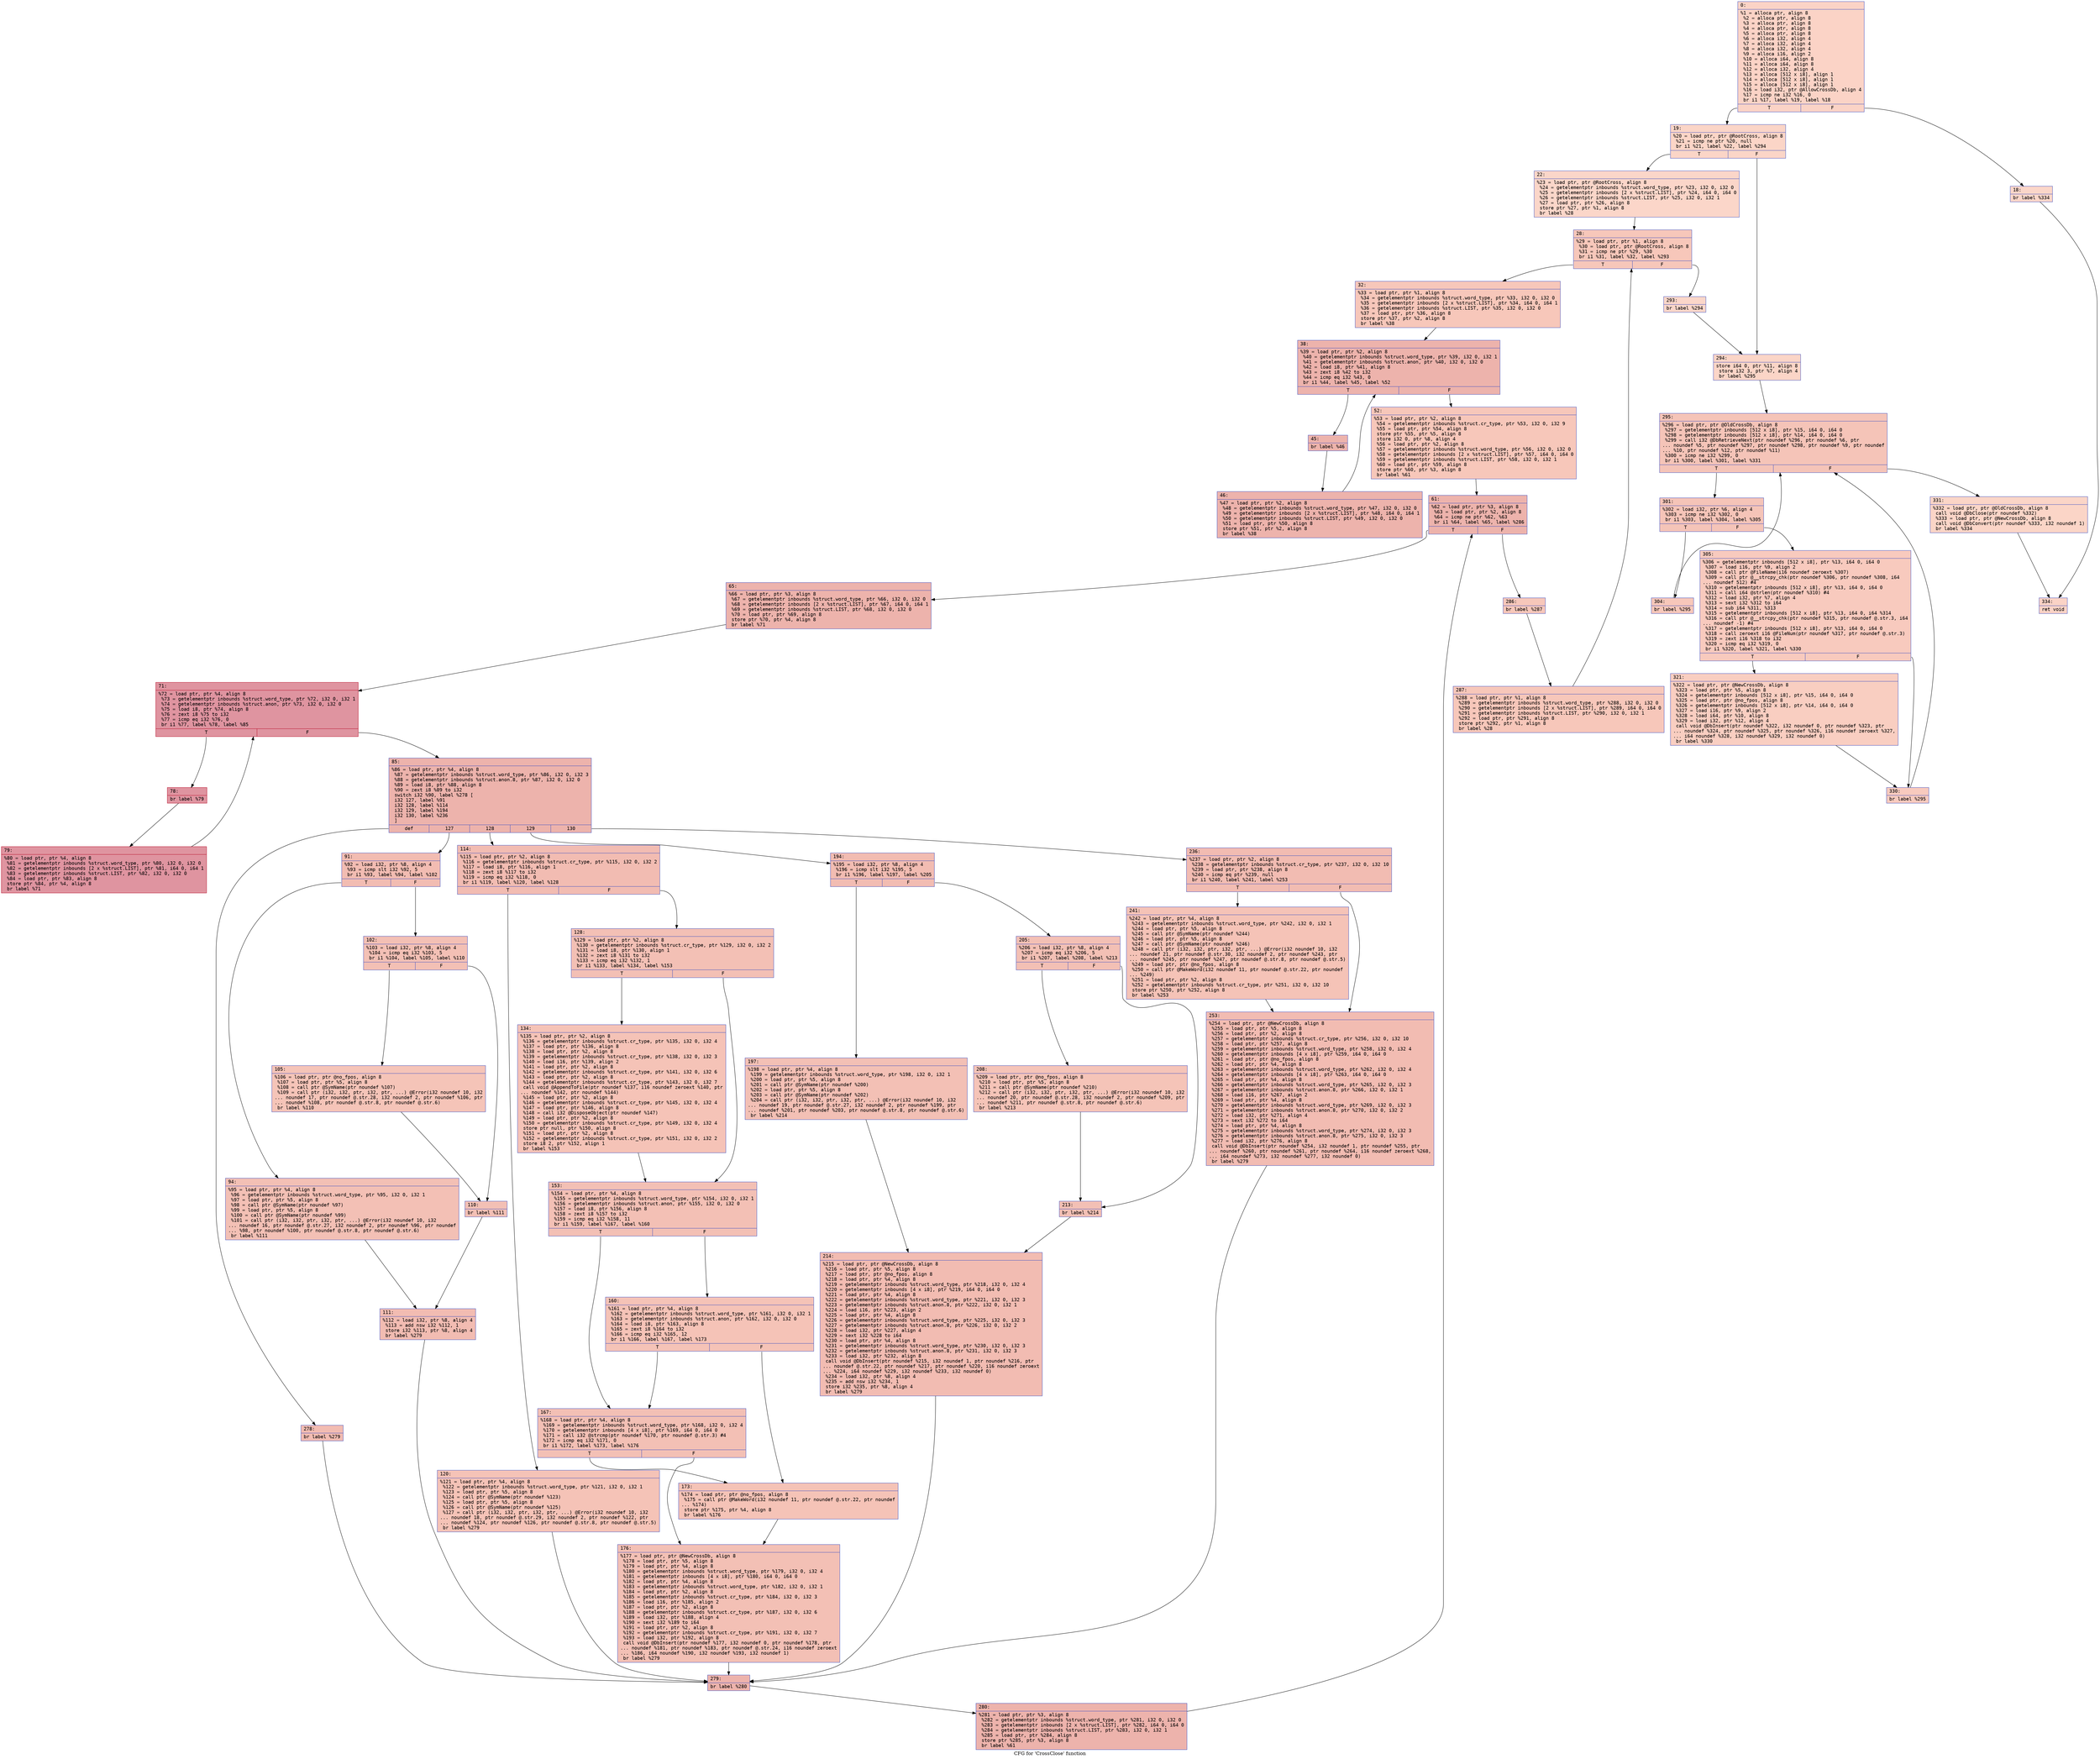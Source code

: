 digraph "CFG for 'CrossClose' function" {
	label="CFG for 'CrossClose' function";

	Node0x600001fe0b40 [shape=record,color="#3d50c3ff", style=filled, fillcolor="#f59c7d70" fontname="Courier",label="{0:\l|  %1 = alloca ptr, align 8\l  %2 = alloca ptr, align 8\l  %3 = alloca ptr, align 8\l  %4 = alloca ptr, align 8\l  %5 = alloca ptr, align 8\l  %6 = alloca i32, align 4\l  %7 = alloca i32, align 4\l  %8 = alloca i32, align 4\l  %9 = alloca i16, align 2\l  %10 = alloca i64, align 8\l  %11 = alloca i64, align 8\l  %12 = alloca i32, align 4\l  %13 = alloca [512 x i8], align 1\l  %14 = alloca [512 x i8], align 1\l  %15 = alloca [512 x i8], align 1\l  %16 = load i32, ptr @AllowCrossDb, align 4\l  %17 = icmp ne i32 %16, 0\l  br i1 %17, label %19, label %18\l|{<s0>T|<s1>F}}"];
	Node0x600001fe0b40:s0 -> Node0x600001fe1810[tooltip="0 -> 19\nProbability 62.50%" ];
	Node0x600001fe0b40:s1 -> Node0x600001fe17c0[tooltip="0 -> 18\nProbability 37.50%" ];
	Node0x600001fe17c0 [shape=record,color="#3d50c3ff", style=filled, fillcolor="#f6a38570" fontname="Courier",label="{18:\l|  br label %334\l}"];
	Node0x600001fe17c0 -> Node0x600001fe2850[tooltip="18 -> 334\nProbability 100.00%" ];
	Node0x600001fe1810 [shape=record,color="#3d50c3ff", style=filled, fillcolor="#f5a08170" fontname="Courier",label="{19:\l|  %20 = load ptr, ptr @RootCross, align 8\l  %21 = icmp ne ptr %20, null\l  br i1 %21, label %22, label %294\l|{<s0>T|<s1>F}}"];
	Node0x600001fe1810:s0 -> Node0x600001fe1860[tooltip="19 -> 22\nProbability 62.50%" ];
	Node0x600001fe1810:s1 -> Node0x600001fe25d0[tooltip="19 -> 294\nProbability 37.50%" ];
	Node0x600001fe1860 [shape=record,color="#3d50c3ff", style=filled, fillcolor="#f6a38570" fontname="Courier",label="{22:\l|  %23 = load ptr, ptr @RootCross, align 8\l  %24 = getelementptr inbounds %struct.word_type, ptr %23, i32 0, i32 0\l  %25 = getelementptr inbounds [2 x %struct.LIST], ptr %24, i64 0, i64 0\l  %26 = getelementptr inbounds %struct.LIST, ptr %25, i32 0, i32 1\l  %27 = load ptr, ptr %26, align 8\l  store ptr %27, ptr %1, align 8\l  br label %28\l}"];
	Node0x600001fe1860 -> Node0x600001fe18b0[tooltip="22 -> 28\nProbability 100.00%" ];
	Node0x600001fe18b0 [shape=record,color="#3d50c3ff", style=filled, fillcolor="#ec7f6370" fontname="Courier",label="{28:\l|  %29 = load ptr, ptr %1, align 8\l  %30 = load ptr, ptr @RootCross, align 8\l  %31 = icmp ne ptr %29, %30\l  br i1 %31, label %32, label %293\l|{<s0>T|<s1>F}}"];
	Node0x600001fe18b0:s0 -> Node0x600001fe1900[tooltip="28 -> 32\nProbability 96.88%" ];
	Node0x600001fe18b0:s1 -> Node0x600001fe2580[tooltip="28 -> 293\nProbability 3.12%" ];
	Node0x600001fe1900 [shape=record,color="#3d50c3ff", style=filled, fillcolor="#ec7f6370" fontname="Courier",label="{32:\l|  %33 = load ptr, ptr %1, align 8\l  %34 = getelementptr inbounds %struct.word_type, ptr %33, i32 0, i32 0\l  %35 = getelementptr inbounds [2 x %struct.LIST], ptr %34, i64 0, i64 1\l  %36 = getelementptr inbounds %struct.LIST, ptr %35, i32 0, i32 0\l  %37 = load ptr, ptr %36, align 8\l  store ptr %37, ptr %2, align 8\l  br label %38\l}"];
	Node0x600001fe1900 -> Node0x600001fe1950[tooltip="32 -> 38\nProbability 100.00%" ];
	Node0x600001fe1950 [shape=record,color="#3d50c3ff", style=filled, fillcolor="#d6524470" fontname="Courier",label="{38:\l|  %39 = load ptr, ptr %2, align 8\l  %40 = getelementptr inbounds %struct.word_type, ptr %39, i32 0, i32 1\l  %41 = getelementptr inbounds %struct.anon, ptr %40, i32 0, i32 0\l  %42 = load i8, ptr %41, align 8\l  %43 = zext i8 %42 to i32\l  %44 = icmp eq i32 %43, 0\l  br i1 %44, label %45, label %52\l|{<s0>T|<s1>F}}"];
	Node0x600001fe1950:s0 -> Node0x600001fe19a0[tooltip="38 -> 45\nProbability 96.88%" ];
	Node0x600001fe1950:s1 -> Node0x600001fe1a40[tooltip="38 -> 52\nProbability 3.12%" ];
	Node0x600001fe19a0 [shape=record,color="#3d50c3ff", style=filled, fillcolor="#d6524470" fontname="Courier",label="{45:\l|  br label %46\l}"];
	Node0x600001fe19a0 -> Node0x600001fe19f0[tooltip="45 -> 46\nProbability 100.00%" ];
	Node0x600001fe19f0 [shape=record,color="#3d50c3ff", style=filled, fillcolor="#d6524470" fontname="Courier",label="{46:\l|  %47 = load ptr, ptr %2, align 8\l  %48 = getelementptr inbounds %struct.word_type, ptr %47, i32 0, i32 0\l  %49 = getelementptr inbounds [2 x %struct.LIST], ptr %48, i64 0, i64 1\l  %50 = getelementptr inbounds %struct.LIST, ptr %49, i32 0, i32 0\l  %51 = load ptr, ptr %50, align 8\l  store ptr %51, ptr %2, align 8\l  br label %38\l}"];
	Node0x600001fe19f0 -> Node0x600001fe1950[tooltip="46 -> 38\nProbability 100.00%" ];
	Node0x600001fe1a40 [shape=record,color="#3d50c3ff", style=filled, fillcolor="#ec7f6370" fontname="Courier",label="{52:\l|  %53 = load ptr, ptr %2, align 8\l  %54 = getelementptr inbounds %struct.cr_type, ptr %53, i32 0, i32 9\l  %55 = load ptr, ptr %54, align 8\l  store ptr %55, ptr %5, align 8\l  store i32 0, ptr %8, align 4\l  %56 = load ptr, ptr %2, align 8\l  %57 = getelementptr inbounds %struct.word_type, ptr %56, i32 0, i32 0\l  %58 = getelementptr inbounds [2 x %struct.LIST], ptr %57, i64 0, i64 0\l  %59 = getelementptr inbounds %struct.LIST, ptr %58, i32 0, i32 1\l  %60 = load ptr, ptr %59, align 8\l  store ptr %60, ptr %3, align 8\l  br label %61\l}"];
	Node0x600001fe1a40 -> Node0x600001fe1a90[tooltip="52 -> 61\nProbability 100.00%" ];
	Node0x600001fe1a90 [shape=record,color="#3d50c3ff", style=filled, fillcolor="#d6524470" fontname="Courier",label="{61:\l|  %62 = load ptr, ptr %3, align 8\l  %63 = load ptr, ptr %2, align 8\l  %64 = icmp ne ptr %62, %63\l  br i1 %64, label %65, label %286\l|{<s0>T|<s1>F}}"];
	Node0x600001fe1a90:s0 -> Node0x600001fe1ae0[tooltip="61 -> 65\nProbability 96.88%" ];
	Node0x600001fe1a90:s1 -> Node0x600001fe24e0[tooltip="61 -> 286\nProbability 3.12%" ];
	Node0x600001fe1ae0 [shape=record,color="#3d50c3ff", style=filled, fillcolor="#d6524470" fontname="Courier",label="{65:\l|  %66 = load ptr, ptr %3, align 8\l  %67 = getelementptr inbounds %struct.word_type, ptr %66, i32 0, i32 0\l  %68 = getelementptr inbounds [2 x %struct.LIST], ptr %67, i64 0, i64 1\l  %69 = getelementptr inbounds %struct.LIST, ptr %68, i32 0, i32 0\l  %70 = load ptr, ptr %69, align 8\l  store ptr %70, ptr %4, align 8\l  br label %71\l}"];
	Node0x600001fe1ae0 -> Node0x600001fe1b30[tooltip="65 -> 71\nProbability 100.00%" ];
	Node0x600001fe1b30 [shape=record,color="#b70d28ff", style=filled, fillcolor="#b70d2870" fontname="Courier",label="{71:\l|  %72 = load ptr, ptr %4, align 8\l  %73 = getelementptr inbounds %struct.word_type, ptr %72, i32 0, i32 1\l  %74 = getelementptr inbounds %struct.anon, ptr %73, i32 0, i32 0\l  %75 = load i8, ptr %74, align 8\l  %76 = zext i8 %75 to i32\l  %77 = icmp eq i32 %76, 0\l  br i1 %77, label %78, label %85\l|{<s0>T|<s1>F}}"];
	Node0x600001fe1b30:s0 -> Node0x600001fe1b80[tooltip="71 -> 78\nProbability 96.88%" ];
	Node0x600001fe1b30:s1 -> Node0x600001fe1c20[tooltip="71 -> 85\nProbability 3.12%" ];
	Node0x600001fe1b80 [shape=record,color="#b70d28ff", style=filled, fillcolor="#b70d2870" fontname="Courier",label="{78:\l|  br label %79\l}"];
	Node0x600001fe1b80 -> Node0x600001fe1bd0[tooltip="78 -> 79\nProbability 100.00%" ];
	Node0x600001fe1bd0 [shape=record,color="#b70d28ff", style=filled, fillcolor="#b70d2870" fontname="Courier",label="{79:\l|  %80 = load ptr, ptr %4, align 8\l  %81 = getelementptr inbounds %struct.word_type, ptr %80, i32 0, i32 0\l  %82 = getelementptr inbounds [2 x %struct.LIST], ptr %81, i64 0, i64 1\l  %83 = getelementptr inbounds %struct.LIST, ptr %82, i32 0, i32 0\l  %84 = load ptr, ptr %83, align 8\l  store ptr %84, ptr %4, align 8\l  br label %71\l}"];
	Node0x600001fe1bd0 -> Node0x600001fe1b30[tooltip="79 -> 71\nProbability 100.00%" ];
	Node0x600001fe1c20 [shape=record,color="#3d50c3ff", style=filled, fillcolor="#d6524470" fontname="Courier",label="{85:\l|  %86 = load ptr, ptr %4, align 8\l  %87 = getelementptr inbounds %struct.word_type, ptr %86, i32 0, i32 3\l  %88 = getelementptr inbounds %struct.anon.8, ptr %87, i32 0, i32 0\l  %89 = load i8, ptr %88, align 8\l  %90 = zext i8 %89 to i32\l  switch i32 %90, label %278 [\l    i32 127, label %91\l    i32 128, label %114\l    i32 129, label %194\l    i32 130, label %236\l  ]\l|{<s0>def|<s1>127|<s2>128|<s3>129|<s4>130}}"];
	Node0x600001fe1c20:s0 -> Node0x600001fe23f0[tooltip="85 -> 278\nProbability 20.00%" ];
	Node0x600001fe1c20:s1 -> Node0x600001fe1c70[tooltip="85 -> 91\nProbability 20.00%" ];
	Node0x600001fe1c20:s2 -> Node0x600001fe1e50[tooltip="85 -> 114\nProbability 20.00%" ];
	Node0x600001fe1c20:s3 -> Node0x600001fe2120[tooltip="85 -> 194\nProbability 20.00%" ];
	Node0x600001fe1c20:s4 -> Node0x600001fe2300[tooltip="85 -> 236\nProbability 20.00%" ];
	Node0x600001fe1c70 [shape=record,color="#3d50c3ff", style=filled, fillcolor="#e1675170" fontname="Courier",label="{91:\l|  %92 = load i32, ptr %8, align 4\l  %93 = icmp slt i32 %92, 5\l  br i1 %93, label %94, label %102\l|{<s0>T|<s1>F}}"];
	Node0x600001fe1c70:s0 -> Node0x600001fe1cc0[tooltip="91 -> 94\nProbability 50.00%" ];
	Node0x600001fe1c70:s1 -> Node0x600001fe1d10[tooltip="91 -> 102\nProbability 50.00%" ];
	Node0x600001fe1cc0 [shape=record,color="#3d50c3ff", style=filled, fillcolor="#e5705870" fontname="Courier",label="{94:\l|  %95 = load ptr, ptr %4, align 8\l  %96 = getelementptr inbounds %struct.word_type, ptr %95, i32 0, i32 1\l  %97 = load ptr, ptr %5, align 8\l  %98 = call ptr @SymName(ptr noundef %97)\l  %99 = load ptr, ptr %5, align 8\l  %100 = call ptr @SymName(ptr noundef %99)\l  %101 = call ptr (i32, i32, ptr, i32, ptr, ...) @Error(i32 noundef 10, i32\l... noundef 16, ptr noundef @.str.27, i32 noundef 2, ptr noundef %96, ptr noundef\l... %98, ptr noundef %100, ptr noundef @.str.8, ptr noundef @.str.6)\l  br label %111\l}"];
	Node0x600001fe1cc0 -> Node0x600001fe1e00[tooltip="94 -> 111\nProbability 100.00%" ];
	Node0x600001fe1d10 [shape=record,color="#3d50c3ff", style=filled, fillcolor="#e5705870" fontname="Courier",label="{102:\l|  %103 = load i32, ptr %8, align 4\l  %104 = icmp eq i32 %103, 5\l  br i1 %104, label %105, label %110\l|{<s0>T|<s1>F}}"];
	Node0x600001fe1d10:s0 -> Node0x600001fe1d60[tooltip="102 -> 105\nProbability 50.00%" ];
	Node0x600001fe1d10:s1 -> Node0x600001fe1db0[tooltip="102 -> 110\nProbability 50.00%" ];
	Node0x600001fe1d60 [shape=record,color="#3d50c3ff", style=filled, fillcolor="#e97a5f70" fontname="Courier",label="{105:\l|  %106 = load ptr, ptr @no_fpos, align 8\l  %107 = load ptr, ptr %5, align 8\l  %108 = call ptr @SymName(ptr noundef %107)\l  %109 = call ptr (i32, i32, ptr, i32, ptr, ...) @Error(i32 noundef 10, i32\l... noundef 17, ptr noundef @.str.28, i32 noundef 2, ptr noundef %106, ptr\l... noundef %108, ptr noundef @.str.8, ptr noundef @.str.6)\l  br label %110\l}"];
	Node0x600001fe1d60 -> Node0x600001fe1db0[tooltip="105 -> 110\nProbability 100.00%" ];
	Node0x600001fe1db0 [shape=record,color="#3d50c3ff", style=filled, fillcolor="#e5705870" fontname="Courier",label="{110:\l|  br label %111\l}"];
	Node0x600001fe1db0 -> Node0x600001fe1e00[tooltip="110 -> 111\nProbability 100.00%" ];
	Node0x600001fe1e00 [shape=record,color="#3d50c3ff", style=filled, fillcolor="#e1675170" fontname="Courier",label="{111:\l|  %112 = load i32, ptr %8, align 4\l  %113 = add nsw i32 %112, 1\l  store i32 %113, ptr %8, align 4\l  br label %279\l}"];
	Node0x600001fe1e00 -> Node0x600001fe2440[tooltip="111 -> 279\nProbability 100.00%" ];
	Node0x600001fe1e50 [shape=record,color="#3d50c3ff", style=filled, fillcolor="#e1675170" fontname="Courier",label="{114:\l|  %115 = load ptr, ptr %2, align 8\l  %116 = getelementptr inbounds %struct.cr_type, ptr %115, i32 0, i32 2\l  %117 = load i8, ptr %116, align 1\l  %118 = zext i8 %117 to i32\l  %119 = icmp eq i32 %118, 0\l  br i1 %119, label %120, label %128\l|{<s0>T|<s1>F}}"];
	Node0x600001fe1e50:s0 -> Node0x600001fe1ea0[tooltip="114 -> 120\nProbability 37.50%" ];
	Node0x600001fe1e50:s1 -> Node0x600001fe1ef0[tooltip="114 -> 128\nProbability 62.50%" ];
	Node0x600001fe1ea0 [shape=record,color="#3d50c3ff", style=filled, fillcolor="#e8765c70" fontname="Courier",label="{120:\l|  %121 = load ptr, ptr %4, align 8\l  %122 = getelementptr inbounds %struct.word_type, ptr %121, i32 0, i32 1\l  %123 = load ptr, ptr %5, align 8\l  %124 = call ptr @SymName(ptr noundef %123)\l  %125 = load ptr, ptr %5, align 8\l  %126 = call ptr @SymName(ptr noundef %125)\l  %127 = call ptr (i32, i32, ptr, i32, ptr, ...) @Error(i32 noundef 10, i32\l... noundef 18, ptr noundef @.str.29, i32 noundef 2, ptr noundef %122, ptr\l... noundef %124, ptr noundef %126, ptr noundef @.str.8, ptr noundef @.str.5)\l  br label %279\l}"];
	Node0x600001fe1ea0 -> Node0x600001fe2440[tooltip="120 -> 279\nProbability 100.00%" ];
	Node0x600001fe1ef0 [shape=record,color="#3d50c3ff", style=filled, fillcolor="#e5705870" fontname="Courier",label="{128:\l|  %129 = load ptr, ptr %2, align 8\l  %130 = getelementptr inbounds %struct.cr_type, ptr %129, i32 0, i32 2\l  %131 = load i8, ptr %130, align 1\l  %132 = zext i8 %131 to i32\l  %133 = icmp eq i32 %132, 1\l  br i1 %133, label %134, label %153\l|{<s0>T|<s1>F}}"];
	Node0x600001fe1ef0:s0 -> Node0x600001fe1f40[tooltip="128 -> 134\nProbability 50.00%" ];
	Node0x600001fe1ef0:s1 -> Node0x600001fe1f90[tooltip="128 -> 153\nProbability 50.00%" ];
	Node0x600001fe1f40 [shape=record,color="#3d50c3ff", style=filled, fillcolor="#e8765c70" fontname="Courier",label="{134:\l|  %135 = load ptr, ptr %2, align 8\l  %136 = getelementptr inbounds %struct.cr_type, ptr %135, i32 0, i32 4\l  %137 = load ptr, ptr %136, align 8\l  %138 = load ptr, ptr %2, align 8\l  %139 = getelementptr inbounds %struct.cr_type, ptr %138, i32 0, i32 3\l  %140 = load i16, ptr %139, align 2\l  %141 = load ptr, ptr %2, align 8\l  %142 = getelementptr inbounds %struct.cr_type, ptr %141, i32 0, i32 6\l  %143 = load ptr, ptr %2, align 8\l  %144 = getelementptr inbounds %struct.cr_type, ptr %143, i32 0, i32 7\l  call void @AppendToFile(ptr noundef %137, i16 noundef zeroext %140, ptr\l... noundef %142, ptr noundef %144)\l  %145 = load ptr, ptr %2, align 8\l  %146 = getelementptr inbounds %struct.cr_type, ptr %145, i32 0, i32 4\l  %147 = load ptr, ptr %146, align 8\l  %148 = call i32 @DisposeObject(ptr noundef %147)\l  %149 = load ptr, ptr %2, align 8\l  %150 = getelementptr inbounds %struct.cr_type, ptr %149, i32 0, i32 4\l  store ptr null, ptr %150, align 8\l  %151 = load ptr, ptr %2, align 8\l  %152 = getelementptr inbounds %struct.cr_type, ptr %151, i32 0, i32 2\l  store i8 2, ptr %152, align 1\l  br label %153\l}"];
	Node0x600001fe1f40 -> Node0x600001fe1f90[tooltip="134 -> 153\nProbability 100.00%" ];
	Node0x600001fe1f90 [shape=record,color="#3d50c3ff", style=filled, fillcolor="#e5705870" fontname="Courier",label="{153:\l|  %154 = load ptr, ptr %4, align 8\l  %155 = getelementptr inbounds %struct.word_type, ptr %154, i32 0, i32 1\l  %156 = getelementptr inbounds %struct.anon, ptr %155, i32 0, i32 0\l  %157 = load i8, ptr %156, align 8\l  %158 = zext i8 %157 to i32\l  %159 = icmp eq i32 %158, 11\l  br i1 %159, label %167, label %160\l|{<s0>T|<s1>F}}"];
	Node0x600001fe1f90:s0 -> Node0x600001fe2030[tooltip="153 -> 167\nProbability 50.00%" ];
	Node0x600001fe1f90:s1 -> Node0x600001fe1fe0[tooltip="153 -> 160\nProbability 50.00%" ];
	Node0x600001fe1fe0 [shape=record,color="#3d50c3ff", style=filled, fillcolor="#e8765c70" fontname="Courier",label="{160:\l|  %161 = load ptr, ptr %4, align 8\l  %162 = getelementptr inbounds %struct.word_type, ptr %161, i32 0, i32 1\l  %163 = getelementptr inbounds %struct.anon, ptr %162, i32 0, i32 0\l  %164 = load i8, ptr %163, align 8\l  %165 = zext i8 %164 to i32\l  %166 = icmp eq i32 %165, 12\l  br i1 %166, label %167, label %173\l|{<s0>T|<s1>F}}"];
	Node0x600001fe1fe0:s0 -> Node0x600001fe2030[tooltip="160 -> 167\nProbability 50.00%" ];
	Node0x600001fe1fe0:s1 -> Node0x600001fe2080[tooltip="160 -> 173\nProbability 50.00%" ];
	Node0x600001fe2030 [shape=record,color="#3d50c3ff", style=filled, fillcolor="#e5705870" fontname="Courier",label="{167:\l|  %168 = load ptr, ptr %4, align 8\l  %169 = getelementptr inbounds %struct.word_type, ptr %168, i32 0, i32 4\l  %170 = getelementptr inbounds [4 x i8], ptr %169, i64 0, i64 0\l  %171 = call i32 @strcmp(ptr noundef %170, ptr noundef @.str.3) #4\l  %172 = icmp eq i32 %171, 0\l  br i1 %172, label %173, label %176\l|{<s0>T|<s1>F}}"];
	Node0x600001fe2030:s0 -> Node0x600001fe2080[tooltip="167 -> 173\nProbability 37.50%" ];
	Node0x600001fe2030:s1 -> Node0x600001fe20d0[tooltip="167 -> 176\nProbability 62.50%" ];
	Node0x600001fe2080 [shape=record,color="#3d50c3ff", style=filled, fillcolor="#e8765c70" fontname="Courier",label="{173:\l|  %174 = load ptr, ptr @no_fpos, align 8\l  %175 = call ptr @MakeWord(i32 noundef 11, ptr noundef @.str.22, ptr noundef\l... %174)\l  store ptr %175, ptr %4, align 8\l  br label %176\l}"];
	Node0x600001fe2080 -> Node0x600001fe20d0[tooltip="173 -> 176\nProbability 100.00%" ];
	Node0x600001fe20d0 [shape=record,color="#3d50c3ff", style=filled, fillcolor="#e5705870" fontname="Courier",label="{176:\l|  %177 = load ptr, ptr @NewCrossDb, align 8\l  %178 = load ptr, ptr %5, align 8\l  %179 = load ptr, ptr %4, align 8\l  %180 = getelementptr inbounds %struct.word_type, ptr %179, i32 0, i32 4\l  %181 = getelementptr inbounds [4 x i8], ptr %180, i64 0, i64 0\l  %182 = load ptr, ptr %4, align 8\l  %183 = getelementptr inbounds %struct.word_type, ptr %182, i32 0, i32 1\l  %184 = load ptr, ptr %2, align 8\l  %185 = getelementptr inbounds %struct.cr_type, ptr %184, i32 0, i32 3\l  %186 = load i16, ptr %185, align 2\l  %187 = load ptr, ptr %2, align 8\l  %188 = getelementptr inbounds %struct.cr_type, ptr %187, i32 0, i32 6\l  %189 = load i32, ptr %188, align 4\l  %190 = sext i32 %189 to i64\l  %191 = load ptr, ptr %2, align 8\l  %192 = getelementptr inbounds %struct.cr_type, ptr %191, i32 0, i32 7\l  %193 = load i32, ptr %192, align 8\l  call void @DbInsert(ptr noundef %177, i32 noundef 0, ptr noundef %178, ptr\l... noundef %181, ptr noundef %183, ptr noundef @.str.24, i16 noundef zeroext\l... %186, i64 noundef %190, i32 noundef %193, i32 noundef 1)\l  br label %279\l}"];
	Node0x600001fe20d0 -> Node0x600001fe2440[tooltip="176 -> 279\nProbability 100.00%" ];
	Node0x600001fe2120 [shape=record,color="#3d50c3ff", style=filled, fillcolor="#e1675170" fontname="Courier",label="{194:\l|  %195 = load i32, ptr %8, align 4\l  %196 = icmp slt i32 %195, 5\l  br i1 %196, label %197, label %205\l|{<s0>T|<s1>F}}"];
	Node0x600001fe2120:s0 -> Node0x600001fe2170[tooltip="194 -> 197\nProbability 50.00%" ];
	Node0x600001fe2120:s1 -> Node0x600001fe21c0[tooltip="194 -> 205\nProbability 50.00%" ];
	Node0x600001fe2170 [shape=record,color="#3d50c3ff", style=filled, fillcolor="#e5705870" fontname="Courier",label="{197:\l|  %198 = load ptr, ptr %4, align 8\l  %199 = getelementptr inbounds %struct.word_type, ptr %198, i32 0, i32 1\l  %200 = load ptr, ptr %5, align 8\l  %201 = call ptr @SymName(ptr noundef %200)\l  %202 = load ptr, ptr %5, align 8\l  %203 = call ptr @SymName(ptr noundef %202)\l  %204 = call ptr (i32, i32, ptr, i32, ptr, ...) @Error(i32 noundef 10, i32\l... noundef 19, ptr noundef @.str.27, i32 noundef 2, ptr noundef %199, ptr\l... noundef %201, ptr noundef %203, ptr noundef @.str.8, ptr noundef @.str.6)\l  br label %214\l}"];
	Node0x600001fe2170 -> Node0x600001fe22b0[tooltip="197 -> 214\nProbability 100.00%" ];
	Node0x600001fe21c0 [shape=record,color="#3d50c3ff", style=filled, fillcolor="#e5705870" fontname="Courier",label="{205:\l|  %206 = load i32, ptr %8, align 4\l  %207 = icmp eq i32 %206, 5\l  br i1 %207, label %208, label %213\l|{<s0>T|<s1>F}}"];
	Node0x600001fe21c0:s0 -> Node0x600001fe2210[tooltip="205 -> 208\nProbability 50.00%" ];
	Node0x600001fe21c0:s1 -> Node0x600001fe2260[tooltip="205 -> 213\nProbability 50.00%" ];
	Node0x600001fe2210 [shape=record,color="#3d50c3ff", style=filled, fillcolor="#e97a5f70" fontname="Courier",label="{208:\l|  %209 = load ptr, ptr @no_fpos, align 8\l  %210 = load ptr, ptr %5, align 8\l  %211 = call ptr @SymName(ptr noundef %210)\l  %212 = call ptr (i32, i32, ptr, i32, ptr, ...) @Error(i32 noundef 10, i32\l... noundef 20, ptr noundef @.str.28, i32 noundef 2, ptr noundef %209, ptr\l... noundef %211, ptr noundef @.str.8, ptr noundef @.str.6)\l  br label %213\l}"];
	Node0x600001fe2210 -> Node0x600001fe2260[tooltip="208 -> 213\nProbability 100.00%" ];
	Node0x600001fe2260 [shape=record,color="#3d50c3ff", style=filled, fillcolor="#e5705870" fontname="Courier",label="{213:\l|  br label %214\l}"];
	Node0x600001fe2260 -> Node0x600001fe22b0[tooltip="213 -> 214\nProbability 100.00%" ];
	Node0x600001fe22b0 [shape=record,color="#3d50c3ff", style=filled, fillcolor="#e1675170" fontname="Courier",label="{214:\l|  %215 = load ptr, ptr @NewCrossDb, align 8\l  %216 = load ptr, ptr %5, align 8\l  %217 = load ptr, ptr @no_fpos, align 8\l  %218 = load ptr, ptr %4, align 8\l  %219 = getelementptr inbounds %struct.word_type, ptr %218, i32 0, i32 4\l  %220 = getelementptr inbounds [4 x i8], ptr %219, i64 0, i64 0\l  %221 = load ptr, ptr %4, align 8\l  %222 = getelementptr inbounds %struct.word_type, ptr %221, i32 0, i32 3\l  %223 = getelementptr inbounds %struct.anon.8, ptr %222, i32 0, i32 1\l  %224 = load i16, ptr %223, align 2\l  %225 = load ptr, ptr %4, align 8\l  %226 = getelementptr inbounds %struct.word_type, ptr %225, i32 0, i32 3\l  %227 = getelementptr inbounds %struct.anon.8, ptr %226, i32 0, i32 2\l  %228 = load i32, ptr %227, align 4\l  %229 = sext i32 %228 to i64\l  %230 = load ptr, ptr %4, align 8\l  %231 = getelementptr inbounds %struct.word_type, ptr %230, i32 0, i32 3\l  %232 = getelementptr inbounds %struct.anon.8, ptr %231, i32 0, i32 3\l  %233 = load i32, ptr %232, align 8\l  call void @DbInsert(ptr noundef %215, i32 noundef 1, ptr noundef %216, ptr\l... noundef @.str.22, ptr noundef %217, ptr noundef %220, i16 noundef zeroext\l... %224, i64 noundef %229, i32 noundef %233, i32 noundef 0)\l  %234 = load i32, ptr %8, align 4\l  %235 = add nsw i32 %234, 1\l  store i32 %235, ptr %8, align 4\l  br label %279\l}"];
	Node0x600001fe22b0 -> Node0x600001fe2440[tooltip="214 -> 279\nProbability 100.00%" ];
	Node0x600001fe2300 [shape=record,color="#3d50c3ff", style=filled, fillcolor="#e1675170" fontname="Courier",label="{236:\l|  %237 = load ptr, ptr %2, align 8\l  %238 = getelementptr inbounds %struct.cr_type, ptr %237, i32 0, i32 10\l  %239 = load ptr, ptr %238, align 8\l  %240 = icmp eq ptr %239, null\l  br i1 %240, label %241, label %253\l|{<s0>T|<s1>F}}"];
	Node0x600001fe2300:s0 -> Node0x600001fe2350[tooltip="236 -> 241\nProbability 37.50%" ];
	Node0x600001fe2300:s1 -> Node0x600001fe23a0[tooltip="236 -> 253\nProbability 62.50%" ];
	Node0x600001fe2350 [shape=record,color="#3d50c3ff", style=filled, fillcolor="#e8765c70" fontname="Courier",label="{241:\l|  %242 = load ptr, ptr %4, align 8\l  %243 = getelementptr inbounds %struct.word_type, ptr %242, i32 0, i32 1\l  %244 = load ptr, ptr %5, align 8\l  %245 = call ptr @SymName(ptr noundef %244)\l  %246 = load ptr, ptr %5, align 8\l  %247 = call ptr @SymName(ptr noundef %246)\l  %248 = call ptr (i32, i32, ptr, i32, ptr, ...) @Error(i32 noundef 10, i32\l... noundef 21, ptr noundef @.str.30, i32 noundef 2, ptr noundef %243, ptr\l... noundef %245, ptr noundef %247, ptr noundef @.str.8, ptr noundef @.str.5)\l  %249 = load ptr, ptr @no_fpos, align 8\l  %250 = call ptr @MakeWord(i32 noundef 11, ptr noundef @.str.22, ptr noundef\l... %249)\l  %251 = load ptr, ptr %2, align 8\l  %252 = getelementptr inbounds %struct.cr_type, ptr %251, i32 0, i32 10\l  store ptr %250, ptr %252, align 8\l  br label %253\l}"];
	Node0x600001fe2350 -> Node0x600001fe23a0[tooltip="241 -> 253\nProbability 100.00%" ];
	Node0x600001fe23a0 [shape=record,color="#3d50c3ff", style=filled, fillcolor="#e1675170" fontname="Courier",label="{253:\l|  %254 = load ptr, ptr @NewCrossDb, align 8\l  %255 = load ptr, ptr %5, align 8\l  %256 = load ptr, ptr %2, align 8\l  %257 = getelementptr inbounds %struct.cr_type, ptr %256, i32 0, i32 10\l  %258 = load ptr, ptr %257, align 8\l  %259 = getelementptr inbounds %struct.word_type, ptr %258, i32 0, i32 4\l  %260 = getelementptr inbounds [4 x i8], ptr %259, i64 0, i64 0\l  %261 = load ptr, ptr @no_fpos, align 8\l  %262 = load ptr, ptr %4, align 8\l  %263 = getelementptr inbounds %struct.word_type, ptr %262, i32 0, i32 4\l  %264 = getelementptr inbounds [4 x i8], ptr %263, i64 0, i64 0\l  %265 = load ptr, ptr %4, align 8\l  %266 = getelementptr inbounds %struct.word_type, ptr %265, i32 0, i32 3\l  %267 = getelementptr inbounds %struct.anon.8, ptr %266, i32 0, i32 1\l  %268 = load i16, ptr %267, align 2\l  %269 = load ptr, ptr %4, align 8\l  %270 = getelementptr inbounds %struct.word_type, ptr %269, i32 0, i32 3\l  %271 = getelementptr inbounds %struct.anon.8, ptr %270, i32 0, i32 2\l  %272 = load i32, ptr %271, align 4\l  %273 = sext i32 %272 to i64\l  %274 = load ptr, ptr %4, align 8\l  %275 = getelementptr inbounds %struct.word_type, ptr %274, i32 0, i32 3\l  %276 = getelementptr inbounds %struct.anon.8, ptr %275, i32 0, i32 3\l  %277 = load i32, ptr %276, align 8\l  call void @DbInsert(ptr noundef %254, i32 noundef 1, ptr noundef %255, ptr\l... noundef %260, ptr noundef %261, ptr noundef %264, i16 noundef zeroext %268,\l... i64 noundef %273, i32 noundef %277, i32 noundef 0)\l  br label %279\l}"];
	Node0x600001fe23a0 -> Node0x600001fe2440[tooltip="253 -> 279\nProbability 100.00%" ];
	Node0x600001fe23f0 [shape=record,color="#3d50c3ff", style=filled, fillcolor="#e1675170" fontname="Courier",label="{278:\l|  br label %279\l}"];
	Node0x600001fe23f0 -> Node0x600001fe2440[tooltip="278 -> 279\nProbability 100.00%" ];
	Node0x600001fe2440 [shape=record,color="#3d50c3ff", style=filled, fillcolor="#d6524470" fontname="Courier",label="{279:\l|  br label %280\l}"];
	Node0x600001fe2440 -> Node0x600001fe2490[tooltip="279 -> 280\nProbability 100.00%" ];
	Node0x600001fe2490 [shape=record,color="#3d50c3ff", style=filled, fillcolor="#d6524470" fontname="Courier",label="{280:\l|  %281 = load ptr, ptr %3, align 8\l  %282 = getelementptr inbounds %struct.word_type, ptr %281, i32 0, i32 0\l  %283 = getelementptr inbounds [2 x %struct.LIST], ptr %282, i64 0, i64 0\l  %284 = getelementptr inbounds %struct.LIST, ptr %283, i32 0, i32 1\l  %285 = load ptr, ptr %284, align 8\l  store ptr %285, ptr %3, align 8\l  br label %61\l}"];
	Node0x600001fe2490 -> Node0x600001fe1a90[tooltip="280 -> 61\nProbability 100.00%" ];
	Node0x600001fe24e0 [shape=record,color="#3d50c3ff", style=filled, fillcolor="#ec7f6370" fontname="Courier",label="{286:\l|  br label %287\l}"];
	Node0x600001fe24e0 -> Node0x600001fe2530[tooltip="286 -> 287\nProbability 100.00%" ];
	Node0x600001fe2530 [shape=record,color="#3d50c3ff", style=filled, fillcolor="#ec7f6370" fontname="Courier",label="{287:\l|  %288 = load ptr, ptr %1, align 8\l  %289 = getelementptr inbounds %struct.word_type, ptr %288, i32 0, i32 0\l  %290 = getelementptr inbounds [2 x %struct.LIST], ptr %289, i64 0, i64 0\l  %291 = getelementptr inbounds %struct.LIST, ptr %290, i32 0, i32 1\l  %292 = load ptr, ptr %291, align 8\l  store ptr %292, ptr %1, align 8\l  br label %28\l}"];
	Node0x600001fe2530 -> Node0x600001fe18b0[tooltip="287 -> 28\nProbability 100.00%" ];
	Node0x600001fe2580 [shape=record,color="#3d50c3ff", style=filled, fillcolor="#f6a38570" fontname="Courier",label="{293:\l|  br label %294\l}"];
	Node0x600001fe2580 -> Node0x600001fe25d0[tooltip="293 -> 294\nProbability 100.00%" ];
	Node0x600001fe25d0 [shape=record,color="#3d50c3ff", style=filled, fillcolor="#f5a08170" fontname="Courier",label="{294:\l|  store i64 0, ptr %11, align 8\l  store i32 3, ptr %7, align 4\l  br label %295\l}"];
	Node0x600001fe25d0 -> Node0x600001fe2620[tooltip="294 -> 295\nProbability 100.00%" ];
	Node0x600001fe2620 [shape=record,color="#3d50c3ff", style=filled, fillcolor="#e97a5f70" fontname="Courier",label="{295:\l|  %296 = load ptr, ptr @OldCrossDb, align 8\l  %297 = getelementptr inbounds [512 x i8], ptr %15, i64 0, i64 0\l  %298 = getelementptr inbounds [512 x i8], ptr %14, i64 0, i64 0\l  %299 = call i32 @DbRetrieveNext(ptr noundef %296, ptr noundef %6, ptr\l... noundef %5, ptr noundef %297, ptr noundef %298, ptr noundef %9, ptr noundef\l... %10, ptr noundef %12, ptr noundef %11)\l  %300 = icmp ne i32 %299, 0\l  br i1 %300, label %301, label %331\l|{<s0>T|<s1>F}}"];
	Node0x600001fe2620:s0 -> Node0x600001fe2670[tooltip="295 -> 301\nProbability 96.88%" ];
	Node0x600001fe2620:s1 -> Node0x600001fe2800[tooltip="295 -> 331\nProbability 3.12%" ];
	Node0x600001fe2670 [shape=record,color="#3d50c3ff", style=filled, fillcolor="#e97a5f70" fontname="Courier",label="{301:\l|  %302 = load i32, ptr %6, align 4\l  %303 = icmp ne i32 %302, 0\l  br i1 %303, label %304, label %305\l|{<s0>T|<s1>F}}"];
	Node0x600001fe2670:s0 -> Node0x600001fe26c0[tooltip="301 -> 304\nProbability 62.50%" ];
	Node0x600001fe2670:s1 -> Node0x600001fe2710[tooltip="301 -> 305\nProbability 37.50%" ];
	Node0x600001fe26c0 [shape=record,color="#3d50c3ff", style=filled, fillcolor="#ec7f6370" fontname="Courier",label="{304:\l|  br label %295\l}"];
	Node0x600001fe26c0 -> Node0x600001fe2620[tooltip="304 -> 295\nProbability 100.00%" ];
	Node0x600001fe2710 [shape=record,color="#3d50c3ff", style=filled, fillcolor="#ef886b70" fontname="Courier",label="{305:\l|  %306 = getelementptr inbounds [512 x i8], ptr %13, i64 0, i64 0\l  %307 = load i16, ptr %9, align 2\l  %308 = call ptr @FileName(i16 noundef zeroext %307)\l  %309 = call ptr @__strcpy_chk(ptr noundef %306, ptr noundef %308, i64\l... noundef 512) #4\l  %310 = getelementptr inbounds [512 x i8], ptr %13, i64 0, i64 0\l  %311 = call i64 @strlen(ptr noundef %310) #4\l  %312 = load i32, ptr %7, align 4\l  %313 = sext i32 %312 to i64\l  %314 = sub i64 %311, %313\l  %315 = getelementptr inbounds [512 x i8], ptr %13, i64 0, i64 %314\l  %316 = call ptr @__strcpy_chk(ptr noundef %315, ptr noundef @.str.3, i64\l... noundef -1) #4\l  %317 = getelementptr inbounds [512 x i8], ptr %13, i64 0, i64 0\l  %318 = call zeroext i16 @FileNum(ptr noundef %317, ptr noundef @.str.3)\l  %319 = zext i16 %318 to i32\l  %320 = icmp eq i32 %319, 0\l  br i1 %320, label %321, label %330\l|{<s0>T|<s1>F}}"];
	Node0x600001fe2710:s0 -> Node0x600001fe2760[tooltip="305 -> 321\nProbability 37.50%" ];
	Node0x600001fe2710:s1 -> Node0x600001fe27b0[tooltip="305 -> 330\nProbability 62.50%" ];
	Node0x600001fe2760 [shape=record,color="#3d50c3ff", style=filled, fillcolor="#f2907270" fontname="Courier",label="{321:\l|  %322 = load ptr, ptr @NewCrossDb, align 8\l  %323 = load ptr, ptr %5, align 8\l  %324 = getelementptr inbounds [512 x i8], ptr %15, i64 0, i64 0\l  %325 = load ptr, ptr @no_fpos, align 8\l  %326 = getelementptr inbounds [512 x i8], ptr %14, i64 0, i64 0\l  %327 = load i16, ptr %9, align 2\l  %328 = load i64, ptr %10, align 8\l  %329 = load i32, ptr %12, align 4\l  call void @DbInsert(ptr noundef %322, i32 noundef 0, ptr noundef %323, ptr\l... noundef %324, ptr noundef %325, ptr noundef %326, i16 noundef zeroext %327,\l... i64 noundef %328, i32 noundef %329, i32 noundef 0)\l  br label %330\l}"];
	Node0x600001fe2760 -> Node0x600001fe27b0[tooltip="321 -> 330\nProbability 100.00%" ];
	Node0x600001fe27b0 [shape=record,color="#3d50c3ff", style=filled, fillcolor="#ef886b70" fontname="Courier",label="{330:\l|  br label %295\l}"];
	Node0x600001fe27b0 -> Node0x600001fe2620[tooltip="330 -> 295\nProbability 100.00%" ];
	Node0x600001fe2800 [shape=record,color="#3d50c3ff", style=filled, fillcolor="#f5a08170" fontname="Courier",label="{331:\l|  %332 = load ptr, ptr @OldCrossDb, align 8\l  call void @DbClose(ptr noundef %332)\l  %333 = load ptr, ptr @NewCrossDb, align 8\l  call void @DbConvert(ptr noundef %333, i32 noundef 1)\l  br label %334\l}"];
	Node0x600001fe2800 -> Node0x600001fe2850[tooltip="331 -> 334\nProbability 100.00%" ];
	Node0x600001fe2850 [shape=record,color="#3d50c3ff", style=filled, fillcolor="#f59c7d70" fontname="Courier",label="{334:\l|  ret void\l}"];
}
